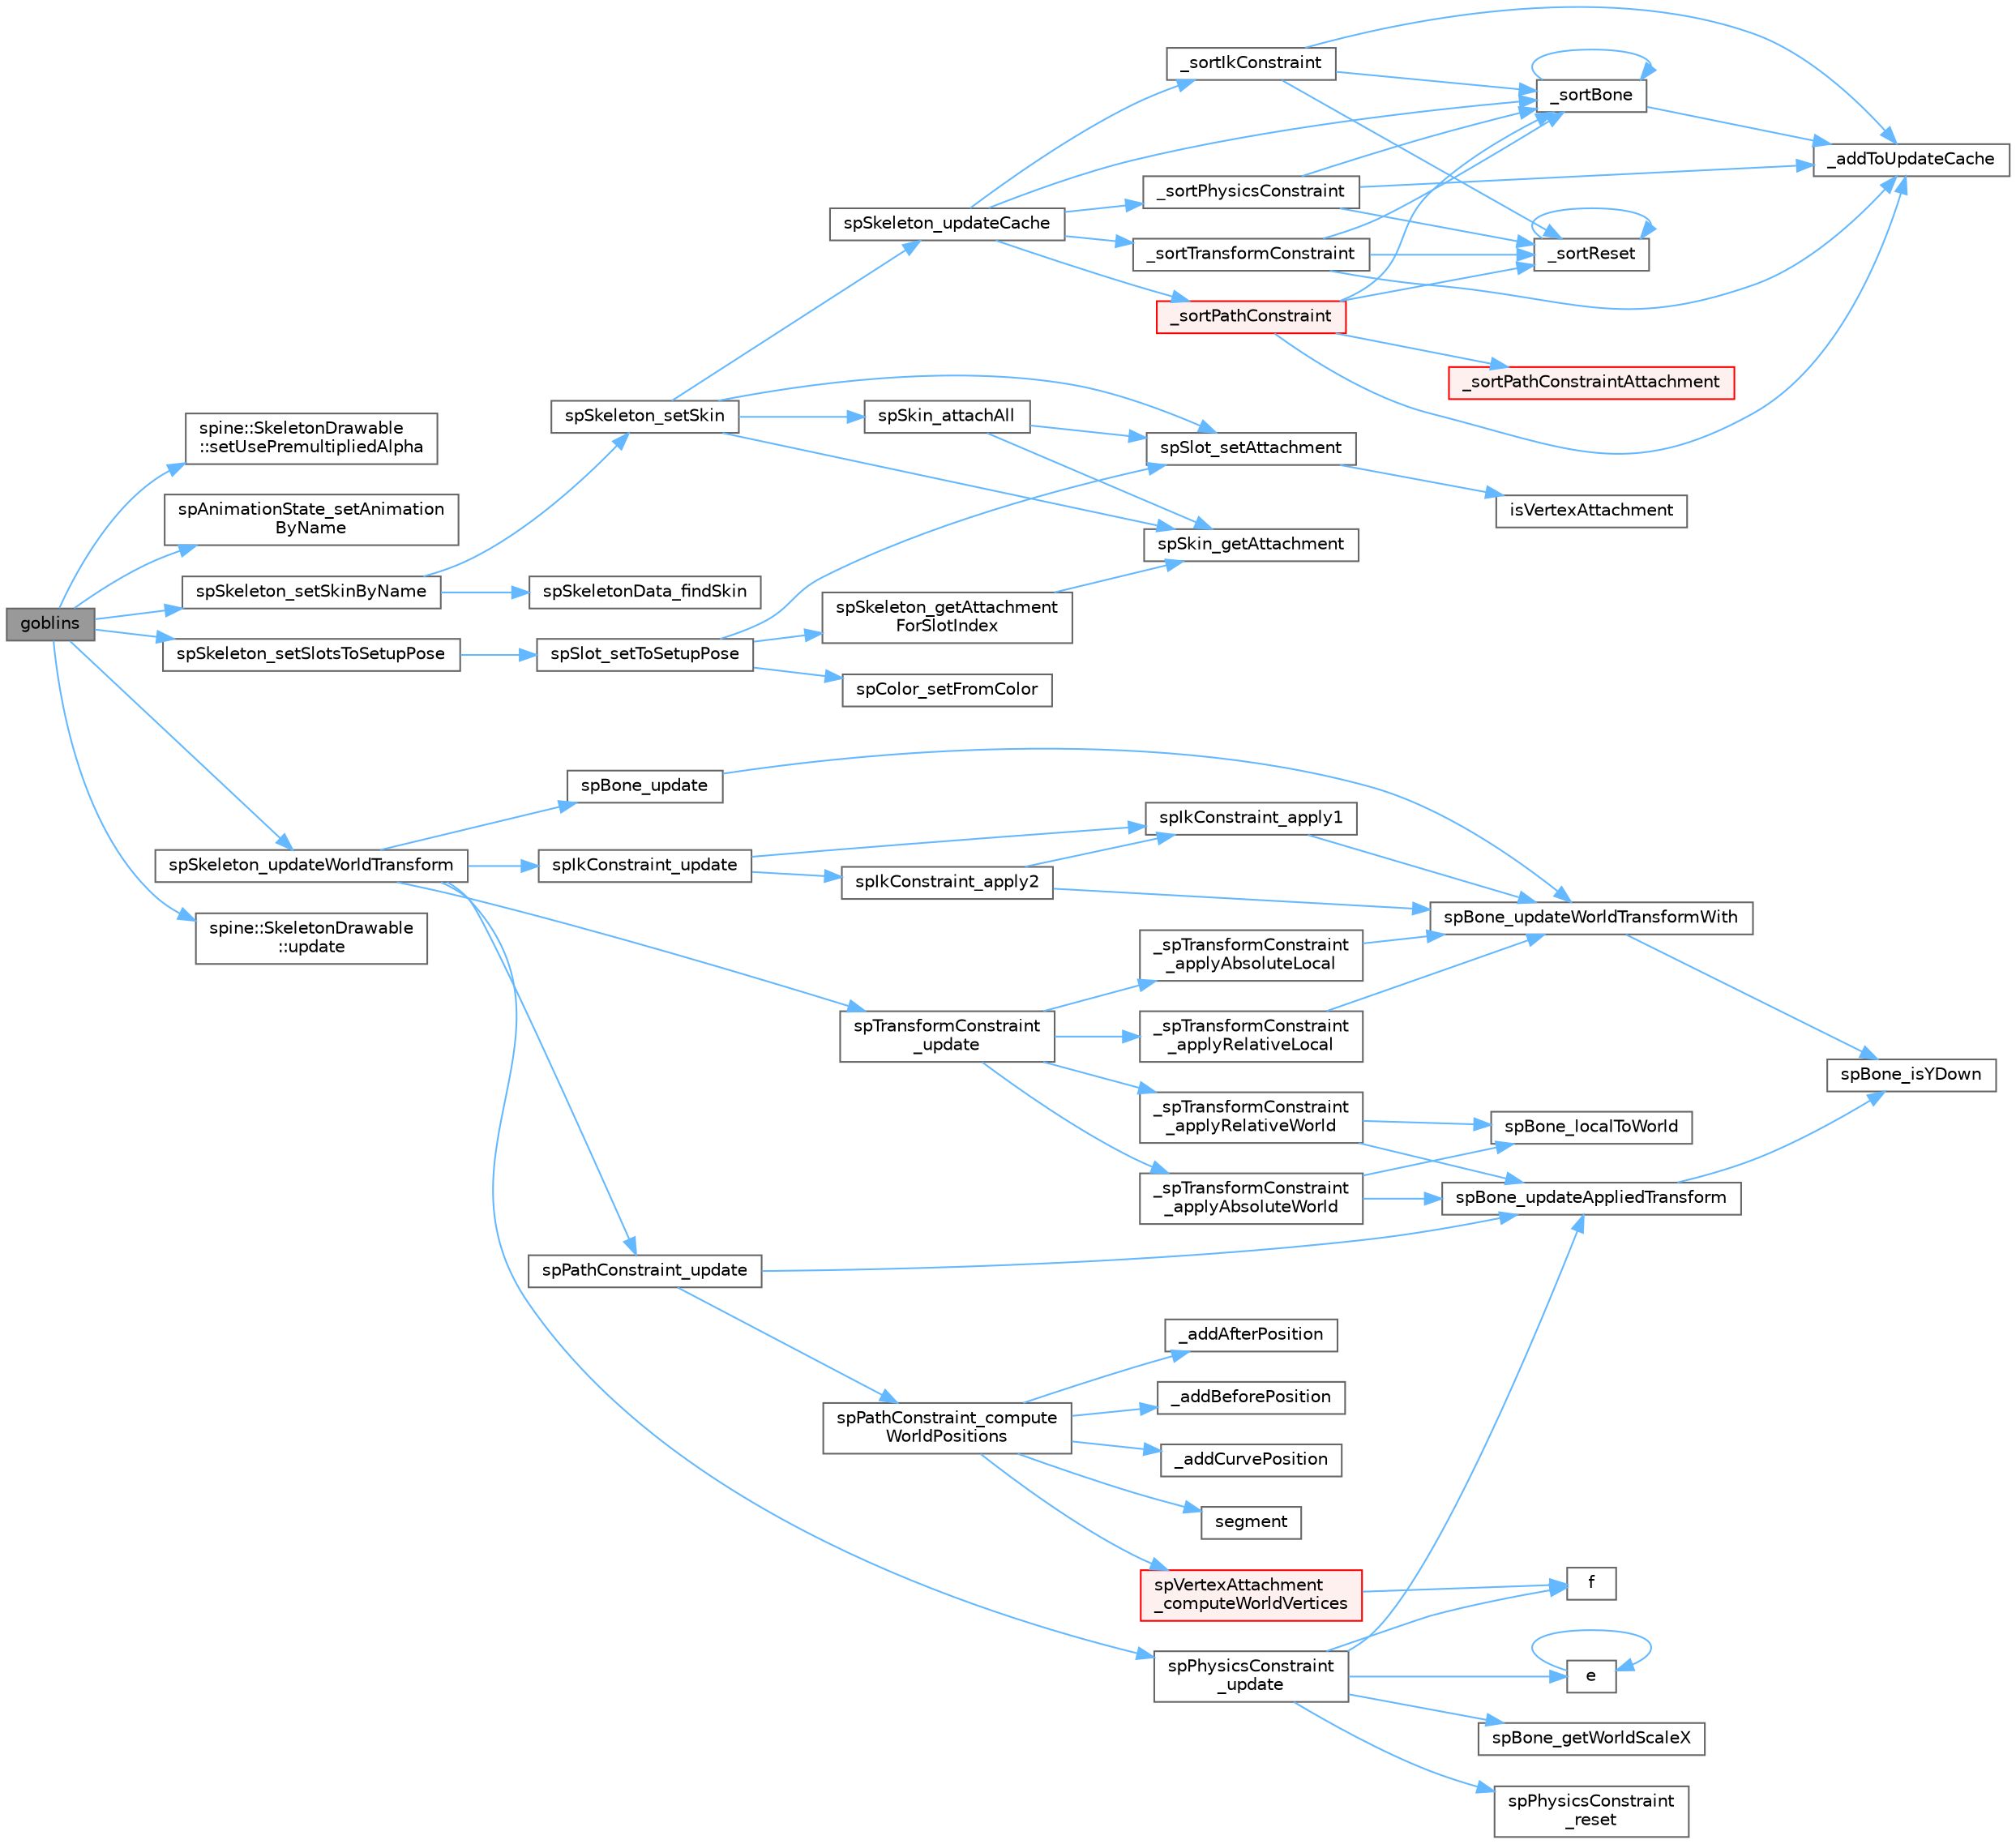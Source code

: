 digraph "goblins"
{
 // LATEX_PDF_SIZE
  bgcolor="transparent";
  edge [fontname=Helvetica,fontsize=10,labelfontname=Helvetica,labelfontsize=10];
  node [fontname=Helvetica,fontsize=10,shape=box,height=0.2,width=0.4];
  rankdir="LR";
  Node1 [id="Node000001",label="goblins",height=0.2,width=0.4,color="gray40", fillcolor="grey60", style="filled", fontcolor="black",tooltip=" "];
  Node1 -> Node2 [id="edge79_Node000001_Node000002",color="steelblue1",style="solid",tooltip=" "];
  Node2 [id="Node000002",label="spine::SkeletonDrawable\l::setUsePremultipliedAlpha",height=0.2,width=0.4,color="grey40", fillcolor="white", style="filled",URL="$classspine_1_1_skeleton_drawable.html#aa136eebfca7a00bde0039f41eeb07ddb",tooltip=" "];
  Node1 -> Node3 [id="edge80_Node000001_Node000003",color="steelblue1",style="solid",tooltip=" "];
  Node3 [id="Node000003",label="spAnimationState_setAnimation\lByName",height=0.2,width=0.4,color="grey40", fillcolor="white", style="filled",URL="$spine-c_2include_2spine_2_animation_state_8h.html#a886473af828c2ec1222f62ea8aa5e470",tooltip=" "];
  Node1 -> Node4 [id="edge81_Node000001_Node000004",color="steelblue1",style="solid",tooltip=" "];
  Node4 [id="Node000004",label="spSkeleton_setSkinByName",height=0.2,width=0.4,color="grey40", fillcolor="white", style="filled",URL="$_skeleton_8c.html#a46052ed56ba2a32a9f20f3801fd5f31f",tooltip=" "];
  Node4 -> Node5 [id="edge82_Node000004_Node000005",color="steelblue1",style="solid",tooltip=" "];
  Node5 [id="Node000005",label="spSkeleton_setSkin",height=0.2,width=0.4,color="grey40", fillcolor="white", style="filled",URL="$_skeleton_8c.html#a6f848c769e961587f53d0aa8122f0f18",tooltip=" "];
  Node5 -> Node6 [id="edge83_Node000005_Node000006",color="steelblue1",style="solid",tooltip=" "];
  Node6 [id="Node000006",label="spSkeleton_updateCache",height=0.2,width=0.4,color="grey40", fillcolor="white", style="filled",URL="$_skeleton_8c.html#a62e01f12f86149c4fed351f27e022c76",tooltip=" "];
  Node6 -> Node7 [id="edge84_Node000006_Node000007",color="steelblue1",style="solid",tooltip=" "];
  Node7 [id="Node000007",label="_sortBone",height=0.2,width=0.4,color="grey40", fillcolor="white", style="filled",URL="$_skeleton_8c.html#a68cc4fe76afa567c2956d4859c32f49b",tooltip=" "];
  Node7 -> Node8 [id="edge85_Node000007_Node000008",color="steelblue1",style="solid",tooltip=" "];
  Node8 [id="Node000008",label="_addToUpdateCache",height=0.2,width=0.4,color="grey40", fillcolor="white", style="filled",URL="$_skeleton_8c.html#a7d8c369b6231042d5c923f23913a5637",tooltip=" "];
  Node7 -> Node7 [id="edge86_Node000007_Node000007",color="steelblue1",style="solid",tooltip=" "];
  Node6 -> Node9 [id="edge87_Node000006_Node000009",color="steelblue1",style="solid",tooltip=" "];
  Node9 [id="Node000009",label="_sortIkConstraint",height=0.2,width=0.4,color="grey40", fillcolor="white", style="filled",URL="$_skeleton_8c.html#a17ee50de60bc44d9def73f0de26ae174",tooltip=" "];
  Node9 -> Node8 [id="edge88_Node000009_Node000008",color="steelblue1",style="solid",tooltip=" "];
  Node9 -> Node7 [id="edge89_Node000009_Node000007",color="steelblue1",style="solid",tooltip=" "];
  Node9 -> Node10 [id="edge90_Node000009_Node000010",color="steelblue1",style="solid",tooltip=" "];
  Node10 [id="Node000010",label="_sortReset",height=0.2,width=0.4,color="grey40", fillcolor="white", style="filled",URL="$_skeleton_8c.html#ae3c0828ee8ae0407606eaece386293cf",tooltip=" "];
  Node10 -> Node10 [id="edge91_Node000010_Node000010",color="steelblue1",style="solid",tooltip=" "];
  Node6 -> Node11 [id="edge92_Node000006_Node000011",color="steelblue1",style="solid",tooltip=" "];
  Node11 [id="Node000011",label="_sortPathConstraint",height=0.2,width=0.4,color="red", fillcolor="#FFF0F0", style="filled",URL="$_skeleton_8c.html#a572baa744a09474a96385986f83f36c6",tooltip=" "];
  Node11 -> Node8 [id="edge93_Node000011_Node000008",color="steelblue1",style="solid",tooltip=" "];
  Node11 -> Node7 [id="edge94_Node000011_Node000007",color="steelblue1",style="solid",tooltip=" "];
  Node11 -> Node12 [id="edge95_Node000011_Node000012",color="steelblue1",style="solid",tooltip=" "];
  Node12 [id="Node000012",label="_sortPathConstraintAttachment",height=0.2,width=0.4,color="red", fillcolor="#FFF0F0", style="filled",URL="$_skeleton_8c.html#a46b640fcd27f21c32fe1deff8de5996e",tooltip=" "];
  Node11 -> Node10 [id="edge96_Node000011_Node000010",color="steelblue1",style="solid",tooltip=" "];
  Node6 -> Node14 [id="edge97_Node000006_Node000014",color="steelblue1",style="solid",tooltip=" "];
  Node14 [id="Node000014",label="_sortPhysicsConstraint",height=0.2,width=0.4,color="grey40", fillcolor="white", style="filled",URL="$_skeleton_8c.html#a3f06bb80e7946b226b41ceb1d642ed45",tooltip=" "];
  Node14 -> Node8 [id="edge98_Node000014_Node000008",color="steelblue1",style="solid",tooltip=" "];
  Node14 -> Node7 [id="edge99_Node000014_Node000007",color="steelblue1",style="solid",tooltip=" "];
  Node14 -> Node10 [id="edge100_Node000014_Node000010",color="steelblue1",style="solid",tooltip=" "];
  Node6 -> Node15 [id="edge101_Node000006_Node000015",color="steelblue1",style="solid",tooltip=" "];
  Node15 [id="Node000015",label="_sortTransformConstraint",height=0.2,width=0.4,color="grey40", fillcolor="white", style="filled",URL="$_skeleton_8c.html#a4c23aa12acfe10acb73c31ec21d5f960",tooltip=" "];
  Node15 -> Node8 [id="edge102_Node000015_Node000008",color="steelblue1",style="solid",tooltip=" "];
  Node15 -> Node7 [id="edge103_Node000015_Node000007",color="steelblue1",style="solid",tooltip=" "];
  Node15 -> Node10 [id="edge104_Node000015_Node000010",color="steelblue1",style="solid",tooltip=" "];
  Node5 -> Node16 [id="edge105_Node000005_Node000016",color="steelblue1",style="solid",tooltip=" "];
  Node16 [id="Node000016",label="spSkin_attachAll",height=0.2,width=0.4,color="grey40", fillcolor="white", style="filled",URL="$_skin_8c.html#a3699ffada3ca2fce5cf12758cf52fa9b",tooltip=" "];
  Node16 -> Node17 [id="edge106_Node000016_Node000017",color="steelblue1",style="solid",tooltip=" "];
  Node17 [id="Node000017",label="spSkin_getAttachment",height=0.2,width=0.4,color="grey40", fillcolor="white", style="filled",URL="$_skin_8c.html#ac997acb956b1c876912cd56c0fb9ed95",tooltip=" "];
  Node16 -> Node18 [id="edge107_Node000016_Node000018",color="steelblue1",style="solid",tooltip=" "];
  Node18 [id="Node000018",label="spSlot_setAttachment",height=0.2,width=0.4,color="grey40", fillcolor="white", style="filled",URL="$_slot_8c.html#a56d5b092e9d5418595813cec61d447cc",tooltip=" "];
  Node18 -> Node19 [id="edge108_Node000018_Node000019",color="steelblue1",style="solid",tooltip=" "];
  Node19 [id="Node000019",label="isVertexAttachment",height=0.2,width=0.4,color="grey40", fillcolor="white", style="filled",URL="$_slot_8c.html#a2e0f6babd6f2c1a34cddf0efc3a6c240",tooltip=" "];
  Node5 -> Node17 [id="edge109_Node000005_Node000017",color="steelblue1",style="solid",tooltip=" "];
  Node5 -> Node18 [id="edge110_Node000005_Node000018",color="steelblue1",style="solid",tooltip=" "];
  Node4 -> Node20 [id="edge111_Node000004_Node000020",color="steelblue1",style="solid",tooltip=" "];
  Node20 [id="Node000020",label="spSkeletonData_findSkin",height=0.2,width=0.4,color="grey40", fillcolor="white", style="filled",URL="$_skeleton_data_8c.html#a3490ef96678fe9fed0556ae1a360cb6a",tooltip=" "];
  Node1 -> Node21 [id="edge112_Node000001_Node000021",color="steelblue1",style="solid",tooltip=" "];
  Node21 [id="Node000021",label="spSkeleton_setSlotsToSetupPose",height=0.2,width=0.4,color="grey40", fillcolor="white", style="filled",URL="$_skeleton_8c.html#a7b1fc51a674633c010ed2b9b7b73637a",tooltip=" "];
  Node21 -> Node22 [id="edge113_Node000021_Node000022",color="steelblue1",style="solid",tooltip=" "];
  Node22 [id="Node000022",label="spSlot_setToSetupPose",height=0.2,width=0.4,color="grey40", fillcolor="white", style="filled",URL="$_slot_8c.html#a18975a4395bf0e5e888d2e96620180ad",tooltip=" "];
  Node22 -> Node23 [id="edge114_Node000022_Node000023",color="steelblue1",style="solid",tooltip=" "];
  Node23 [id="Node000023",label="spColor_setFromColor",height=0.2,width=0.4,color="grey40", fillcolor="white", style="filled",URL="$_color_8c.html#af0868cf31a5235b433ec908d952df5fc",tooltip=" "];
  Node22 -> Node24 [id="edge115_Node000022_Node000024",color="steelblue1",style="solid",tooltip=" "];
  Node24 [id="Node000024",label="spSkeleton_getAttachment\lForSlotIndex",height=0.2,width=0.4,color="grey40", fillcolor="white", style="filled",URL="$_skeleton_8c.html#af67b15fea85286452cf9d8741a17b0ed",tooltip=" "];
  Node24 -> Node17 [id="edge116_Node000024_Node000017",color="steelblue1",style="solid",tooltip=" "];
  Node22 -> Node18 [id="edge117_Node000022_Node000018",color="steelblue1",style="solid",tooltip=" "];
  Node1 -> Node25 [id="edge118_Node000001_Node000025",color="steelblue1",style="solid",tooltip=" "];
  Node25 [id="Node000025",label="spSkeleton_updateWorldTransform",height=0.2,width=0.4,color="grey40", fillcolor="white", style="filled",URL="$_skeleton_8c.html#aacbe2c41263148e0b8e88724bd6e19a8",tooltip=" "];
  Node25 -> Node26 [id="edge119_Node000025_Node000026",color="steelblue1",style="solid",tooltip=" "];
  Node26 [id="Node000026",label="spBone_update",height=0.2,width=0.4,color="grey40", fillcolor="white", style="filled",URL="$_bone_8c.html#a96a2c03c88ccdaa90a318fbb786acaad",tooltip=" "];
  Node26 -> Node27 [id="edge120_Node000026_Node000027",color="steelblue1",style="solid",tooltip=" "];
  Node27 [id="Node000027",label="spBone_updateWorldTransformWith",height=0.2,width=0.4,color="grey40", fillcolor="white", style="filled",URL="$_bone_8c.html#afedc4f5005317b2f7f2716f37fbaee7b",tooltip=" "];
  Node27 -> Node28 [id="edge121_Node000027_Node000028",color="steelblue1",style="solid",tooltip=" "];
  Node28 [id="Node000028",label="spBone_isYDown",height=0.2,width=0.4,color="grey40", fillcolor="white", style="filled",URL="$_bone_8c.html#a2c6d47c80ff07ad35e7f3bcb0ae4ae82",tooltip=" "];
  Node25 -> Node29 [id="edge122_Node000025_Node000029",color="steelblue1",style="solid",tooltip=" "];
  Node29 [id="Node000029",label="spIkConstraint_update",height=0.2,width=0.4,color="grey40", fillcolor="white", style="filled",URL="$_ik_constraint_8c.html#ae1ee5ccd8d827f7c377f2597775b912b",tooltip=" "];
  Node29 -> Node30 [id="edge123_Node000029_Node000030",color="steelblue1",style="solid",tooltip=" "];
  Node30 [id="Node000030",label="spIkConstraint_apply1",height=0.2,width=0.4,color="grey40", fillcolor="white", style="filled",URL="$_ik_constraint_8c.html#aaf9ab4c81e03e59b2583070360e9643c",tooltip=" "];
  Node30 -> Node27 [id="edge124_Node000030_Node000027",color="steelblue1",style="solid",tooltip=" "];
  Node29 -> Node31 [id="edge125_Node000029_Node000031",color="steelblue1",style="solid",tooltip=" "];
  Node31 [id="Node000031",label="spIkConstraint_apply2",height=0.2,width=0.4,color="grey40", fillcolor="white", style="filled",URL="$_ik_constraint_8c.html#a7b745ed0199a1f514b8d1e54f357e476",tooltip=" "];
  Node31 -> Node27 [id="edge126_Node000031_Node000027",color="steelblue1",style="solid",tooltip=" "];
  Node31 -> Node30 [id="edge127_Node000031_Node000030",color="steelblue1",style="solid",tooltip=" "];
  Node25 -> Node32 [id="edge128_Node000025_Node000032",color="steelblue1",style="solid",tooltip=" "];
  Node32 [id="Node000032",label="spPathConstraint_update",height=0.2,width=0.4,color="grey40", fillcolor="white", style="filled",URL="$_path_constraint_8c.html#ab89d8c228a139da6ec1847798ae02883",tooltip=" "];
  Node32 -> Node33 [id="edge129_Node000032_Node000033",color="steelblue1",style="solid",tooltip=" "];
  Node33 [id="Node000033",label="spBone_updateAppliedTransform",height=0.2,width=0.4,color="grey40", fillcolor="white", style="filled",URL="$_bone_8c.html#a6520232f8507778775da80541e6a25db",tooltip=" "];
  Node33 -> Node28 [id="edge130_Node000033_Node000028",color="steelblue1",style="solid",tooltip=" "];
  Node32 -> Node34 [id="edge131_Node000032_Node000034",color="steelblue1",style="solid",tooltip=" "];
  Node34 [id="Node000034",label="spPathConstraint_compute\lWorldPositions",height=0.2,width=0.4,color="grey40", fillcolor="white", style="filled",URL="$_path_constraint_8c.html#a59154d9596b6b56b475a33a83af3f1e3",tooltip=" "];
  Node34 -> Node35 [id="edge132_Node000034_Node000035",color="steelblue1",style="solid",tooltip=" "];
  Node35 [id="Node000035",label="_addAfterPosition",height=0.2,width=0.4,color="grey40", fillcolor="white", style="filled",URL="$_path_constraint_8c.html#a2f8afd75f1530be11555ba91037027e7",tooltip=" "];
  Node34 -> Node36 [id="edge133_Node000034_Node000036",color="steelblue1",style="solid",tooltip=" "];
  Node36 [id="Node000036",label="_addBeforePosition",height=0.2,width=0.4,color="grey40", fillcolor="white", style="filled",URL="$_path_constraint_8c.html#a2b9964acfb4ca0afcbeb173495c01de1",tooltip=" "];
  Node34 -> Node37 [id="edge134_Node000034_Node000037",color="steelblue1",style="solid",tooltip=" "];
  Node37 [id="Node000037",label="_addCurvePosition",height=0.2,width=0.4,color="grey40", fillcolor="white", style="filled",URL="$_path_constraint_8c.html#a58e5158bf0ce2b1406e1918b0d6bc54d",tooltip=" "];
  Node34 -> Node38 [id="edge135_Node000034_Node000038",color="steelblue1",style="solid",tooltip=" "];
  Node38 [id="Node000038",label="segment",height=0.2,width=0.4,color="grey40", fillcolor="white", style="filled",URL="$_block_methods_8h.html#a3c8d2bfe6f857a2a270b78759487e3a8",tooltip="This is the const version of segment(Index,Index)."];
  Node34 -> Node39 [id="edge136_Node000034_Node000039",color="steelblue1",style="solid",tooltip=" "];
  Node39 [id="Node000039",label="spVertexAttachment\l_computeWorldVertices",height=0.2,width=0.4,color="red", fillcolor="#FFF0F0", style="filled",URL="$_vertex_attachment_8c.html#a4c78e6d9e293a164fd3b259fd1770485",tooltip=" "];
  Node39 -> Node40 [id="edge137_Node000039_Node000040",color="steelblue1",style="solid",tooltip=" "];
  Node40 [id="Node000040",label="f",height=0.2,width=0.4,color="grey40", fillcolor="white", style="filled",URL="$cxx11__tensor__map_8cpp.html#a7f507fea02198f6cb81c86640c7b1a4e",tooltip=" "];
  Node25 -> Node47 [id="edge138_Node000025_Node000047",color="steelblue1",style="solid",tooltip=" "];
  Node47 [id="Node000047",label="spPhysicsConstraint\l_update",height=0.2,width=0.4,color="grey40", fillcolor="white", style="filled",URL="$_physics_constraint_8c.html#aae7a7d39f255286177b2fe6a9fb3514d",tooltip=" "];
  Node47 -> Node48 [id="edge139_Node000047_Node000048",color="steelblue1",style="solid",tooltip=" "];
  Node48 [id="Node000048",label="e",height=0.2,width=0.4,color="grey40", fillcolor="white", style="filled",URL="$_cwise__array__power__array_8cpp.html#a9cb86ff854760bf91a154f2724a9101d",tooltip=" "];
  Node48 -> Node48 [id="edge140_Node000048_Node000048",color="steelblue1",style="solid",tooltip=" "];
  Node47 -> Node40 [id="edge141_Node000047_Node000040",color="steelblue1",style="solid",tooltip=" "];
  Node47 -> Node49 [id="edge142_Node000047_Node000049",color="steelblue1",style="solid",tooltip=" "];
  Node49 [id="Node000049",label="spBone_getWorldScaleX",height=0.2,width=0.4,color="grey40", fillcolor="white", style="filled",URL="$_bone_8c.html#a5992a9ff17d1a56c677ae139027042c5",tooltip=" "];
  Node47 -> Node33 [id="edge143_Node000047_Node000033",color="steelblue1",style="solid",tooltip=" "];
  Node47 -> Node50 [id="edge144_Node000047_Node000050",color="steelblue1",style="solid",tooltip=" "];
  Node50 [id="Node000050",label="spPhysicsConstraint\l_reset",height=0.2,width=0.4,color="grey40", fillcolor="white", style="filled",URL="$_physics_constraint_8c.html#acd36432fd3f82d9332b48debd7356f9c",tooltip=" "];
  Node25 -> Node51 [id="edge145_Node000025_Node000051",color="steelblue1",style="solid",tooltip=" "];
  Node51 [id="Node000051",label="spTransformConstraint\l_update",height=0.2,width=0.4,color="grey40", fillcolor="white", style="filled",URL="$_transform_constraint_8c.html#a902d99912b8b62293df2082fd45a5a6b",tooltip=" "];
  Node51 -> Node52 [id="edge146_Node000051_Node000052",color="steelblue1",style="solid",tooltip=" "];
  Node52 [id="Node000052",label="_spTransformConstraint\l_applyAbsoluteLocal",height=0.2,width=0.4,color="grey40", fillcolor="white", style="filled",URL="$_transform_constraint_8c.html#a46c05ebffe0e61b7fc3e4f7049b120b6",tooltip=" "];
  Node52 -> Node27 [id="edge147_Node000052_Node000027",color="steelblue1",style="solid",tooltip=" "];
  Node51 -> Node53 [id="edge148_Node000051_Node000053",color="steelblue1",style="solid",tooltip=" "];
  Node53 [id="Node000053",label="_spTransformConstraint\l_applyAbsoluteWorld",height=0.2,width=0.4,color="grey40", fillcolor="white", style="filled",URL="$_transform_constraint_8c.html#a073c0a1079fcc35016588c63b4f1b0c3",tooltip=" "];
  Node53 -> Node54 [id="edge149_Node000053_Node000054",color="steelblue1",style="solid",tooltip=" "];
  Node54 [id="Node000054",label="spBone_localToWorld",height=0.2,width=0.4,color="grey40", fillcolor="white", style="filled",URL="$_bone_8c.html#a24973a948e5817695b577e7a8be2a881",tooltip=" "];
  Node53 -> Node33 [id="edge150_Node000053_Node000033",color="steelblue1",style="solid",tooltip=" "];
  Node51 -> Node55 [id="edge151_Node000051_Node000055",color="steelblue1",style="solid",tooltip=" "];
  Node55 [id="Node000055",label="_spTransformConstraint\l_applyRelativeLocal",height=0.2,width=0.4,color="grey40", fillcolor="white", style="filled",URL="$_transform_constraint_8c.html#aad29043b137a84e78964b4d2f8f4e2ee",tooltip=" "];
  Node55 -> Node27 [id="edge152_Node000055_Node000027",color="steelblue1",style="solid",tooltip=" "];
  Node51 -> Node56 [id="edge153_Node000051_Node000056",color="steelblue1",style="solid",tooltip=" "];
  Node56 [id="Node000056",label="_spTransformConstraint\l_applyRelativeWorld",height=0.2,width=0.4,color="grey40", fillcolor="white", style="filled",URL="$_transform_constraint_8c.html#a5f1e421499213665cf5dbe49c0e9cbc1",tooltip=" "];
  Node56 -> Node54 [id="edge154_Node000056_Node000054",color="steelblue1",style="solid",tooltip=" "];
  Node56 -> Node33 [id="edge155_Node000056_Node000033",color="steelblue1",style="solid",tooltip=" "];
  Node1 -> Node57 [id="edge156_Node000001_Node000057",color="steelblue1",style="solid",tooltip=" "];
  Node57 [id="Node000057",label="spine::SkeletonDrawable\l::update",height=0.2,width=0.4,color="grey40", fillcolor="white", style="filled",URL="$classspine_1_1_skeleton_drawable.html#a75a01a182c7932adb11a0147d4646717",tooltip=" "];
}
